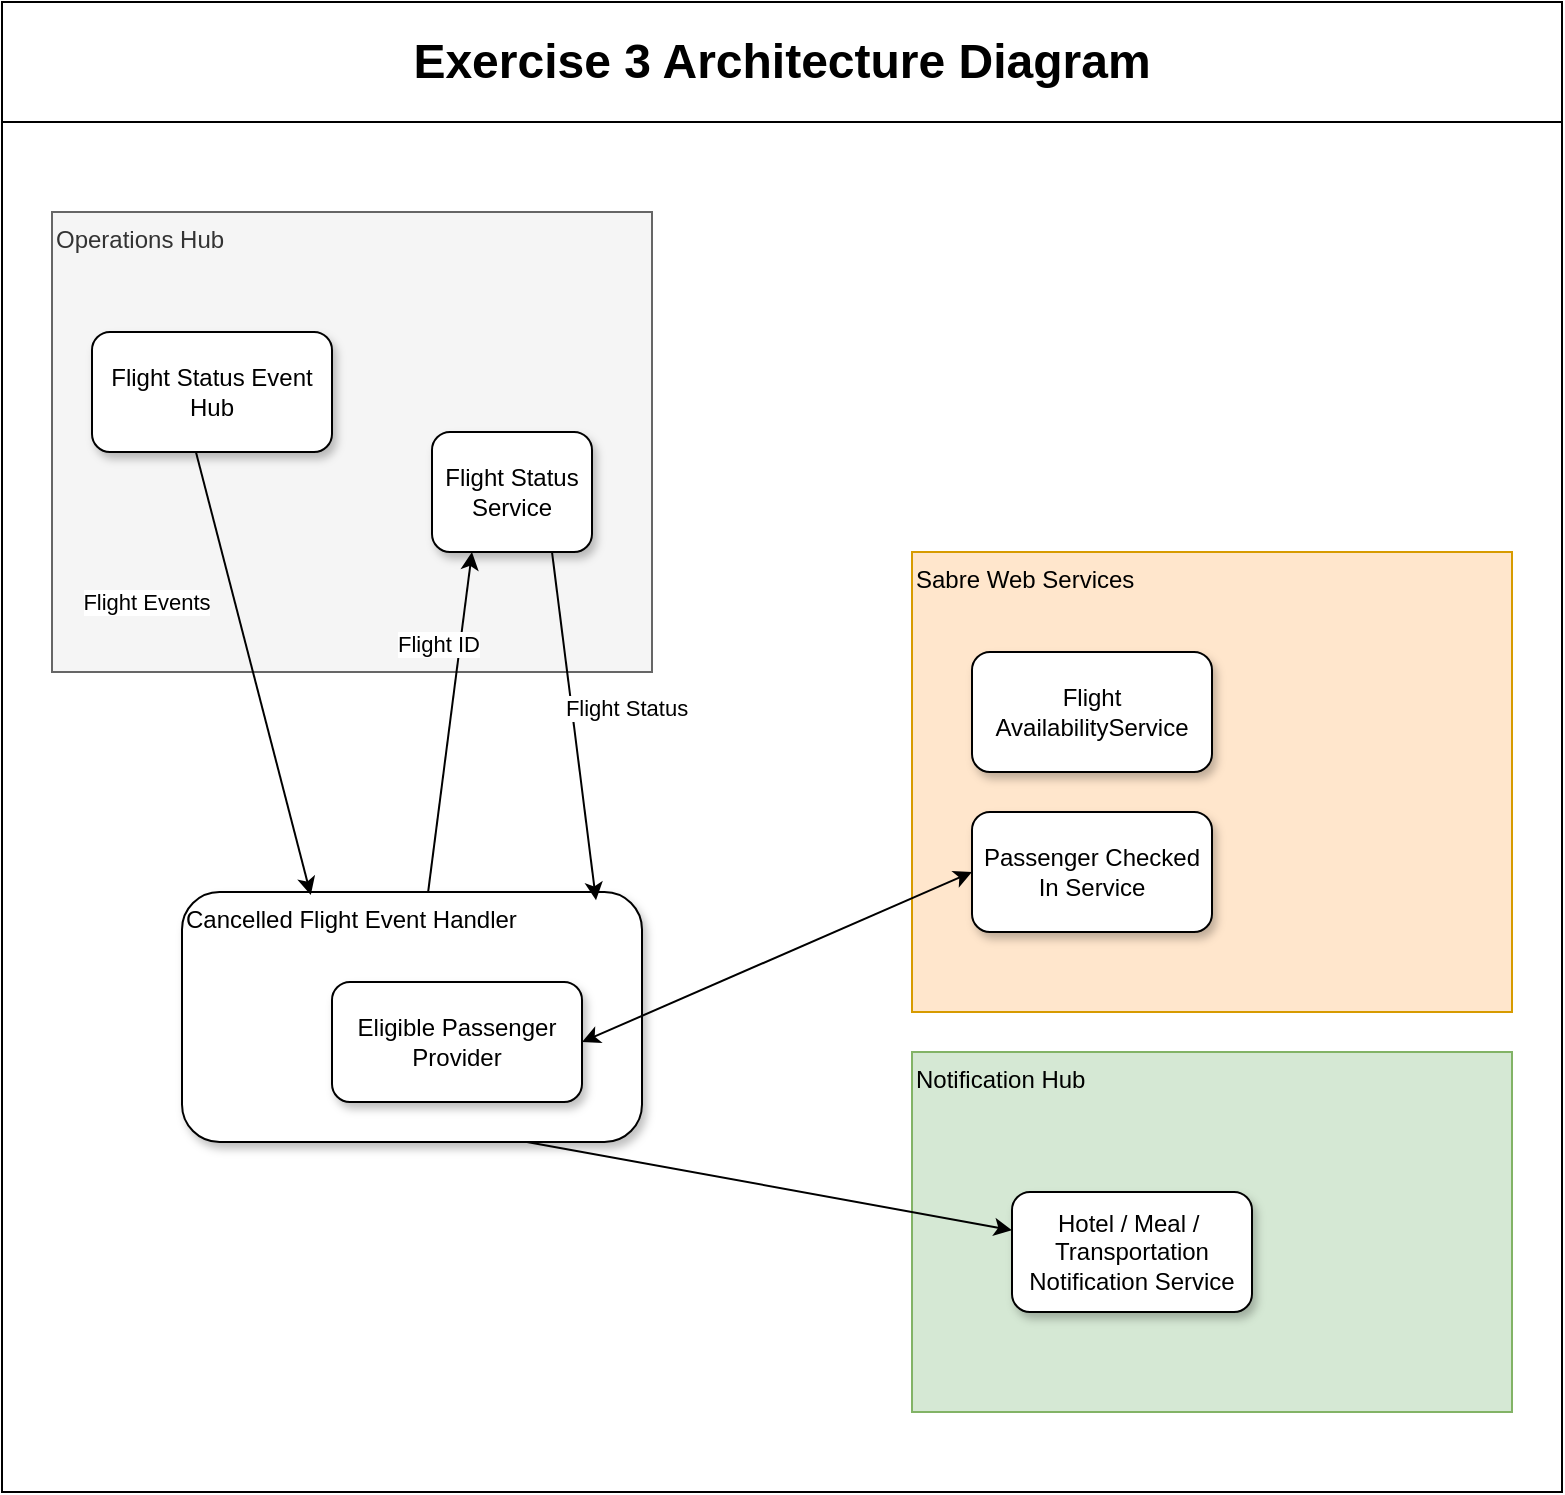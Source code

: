 <mxfile version="20.8.1" type="google"><diagram id="Fef7SF4z_SnB8I5rZrzQ" name="Page-1"><mxGraphModel grid="1" page="1" gridSize="10" guides="1" tooltips="1" connect="1" arrows="1" fold="1" pageScale="1" pageWidth="850" pageHeight="1100" math="0" shadow="0"><root><mxCell id="0"/><mxCell id="1" parent="0"/><mxCell id="4qy7018qNiuEugtdCYRR-12" value="" style="rounded=0;whiteSpace=wrap;html=1;fillColor=none;verticalAlign=top;align=left;" vertex="1" parent="1"><mxGeometry x="30" y="120" width="780" height="685" as="geometry"/></mxCell><mxCell id="4qy7018qNiuEugtdCYRR-9" value="Notification Hub" style="rounded=0;whiteSpace=wrap;html=1;verticalAlign=top;align=left;fillColor=#d5e8d4;strokeColor=#82b366;" vertex="1" parent="1"><mxGeometry x="485" y="585" width="300" height="180" as="geometry"/></mxCell><mxCell id="4qy7018qNiuEugtdCYRR-10" value="Operations Hub" style="rounded=0;whiteSpace=wrap;html=1;verticalAlign=top;align=left;fillColor=#f5f5f5;strokeColor=#666666;fontColor=#333333;" vertex="1" parent="1"><mxGeometry x="55" y="165" width="300" height="230" as="geometry"/></mxCell><mxCell id="4qy7018qNiuEugtdCYRR-6" value="Sabre Web Services" style="rounded=0;whiteSpace=wrap;html=1;verticalAlign=top;align=left;fillColor=#ffe6cc;strokeColor=#d79b00;" vertex="1" parent="1"><mxGeometry x="485" y="335" width="300" height="230" as="geometry"/></mxCell><mxCell id="aeB4U_nZehK2WbukV22P-5" value="Flight Status Service" style="rounded=1;whiteSpace=wrap;html=1;shadow=1;" vertex="1" parent="1"><mxGeometry x="245" y="275" width="80" height="60" as="geometry"/></mxCell><mxCell id="aeB4U_nZehK2WbukV22P-6" value="Hotel / Meal /&amp;nbsp; Transportation &lt;br&gt;Notification Service" style="rounded=1;whiteSpace=wrap;html=1;shadow=1;" vertex="1" parent="1"><mxGeometry x="535" y="655" width="120" height="60" as="geometry"/></mxCell><mxCell id="osHoJNqWQSYRzEGyUyBy-1" value="Cancelled Flight Event Handler" style="rounded=1;whiteSpace=wrap;html=1;shadow=1;verticalAlign=top;align=left;" vertex="1" parent="1"><mxGeometry x="120" y="505" width="230" height="125" as="geometry"/></mxCell><mxCell id="osHoJNqWQSYRzEGyUyBy-4" value="Eligible Passenger Provider" style="rounded=1;whiteSpace=wrap;html=1;shadow=1;" vertex="1" parent="1"><mxGeometry x="195" y="550" width="125" height="60" as="geometry"/></mxCell><mxCell id="osHoJNqWQSYRzEGyUyBy-6" value="" style="endArrow=classic;html=1;rounded=0;exitX=0.75;exitY=1;exitDx=0;exitDy=0;" edge="1" parent="1" source="osHoJNqWQSYRzEGyUyBy-1" target="aeB4U_nZehK2WbukV22P-6"><mxGeometry width="50" height="50" relative="1" as="geometry"><mxPoint x="515" y="965" as="sourcePoint"/><mxPoint x="565" y="915" as="targetPoint"/></mxGeometry></mxCell><mxCell id="osHoJNqWQSYRzEGyUyBy-9" value="" style="endArrow=classic;startArrow=classic;html=1;rounded=0;entryX=1;entryY=0.5;entryDx=0;entryDy=0;exitX=0;exitY=0.5;exitDx=0;exitDy=0;" edge="1" parent="1" source="4qy7018qNiuEugtdCYRR-8" target="osHoJNqWQSYRzEGyUyBy-4"><mxGeometry width="50" height="50" relative="1" as="geometry"><mxPoint x="131.25" y="835" as="sourcePoint"/><mxPoint x="235" y="835" as="targetPoint"/></mxGeometry></mxCell><mxCell id="osHoJNqWQSYRzEGyUyBy-3" value="Flight Events" style="endArrow=classic;html=1;rounded=0;entryX=0.28;entryY=0.012;entryDx=0;entryDy=0;entryPerimeter=0;exitX=0.433;exitY=1;exitDx=0;exitDy=0;exitPerimeter=0;" edge="1" parent="1" source="FkmL2bAF6ywzDe1T7-rF-1" target="osHoJNqWQSYRzEGyUyBy-1"><mxGeometry x="-0.42" y="-43" width="50" height="50" relative="1" as="geometry"><mxPoint x="115" y="455" as="sourcePoint"/><mxPoint x="375" y="535" as="targetPoint"/><mxPoint as="offset"/></mxGeometry></mxCell><mxCell id="FkmL2bAF6ywzDe1T7-rF-1" value="&lt;p&gt;Flight Status Event Hub&lt;/p&gt;" style="rounded=1;whiteSpace=wrap;html=1;shadow=1;" vertex="1" parent="1"><mxGeometry x="75" y="225" width="120" height="60" as="geometry"/></mxCell><mxCell id="4qy7018qNiuEugtdCYRR-2" value="" style="endArrow=classic;html=1;rounded=0;entryX=0.25;entryY=1;entryDx=0;entryDy=0;" edge="1" parent="1" source="osHoJNqWQSYRzEGyUyBy-1" target="aeB4U_nZehK2WbukV22P-5"><mxGeometry width="50" height="50" relative="1" as="geometry"><mxPoint x="385" y="555" as="sourcePoint"/><mxPoint x="435" y="505" as="targetPoint"/></mxGeometry></mxCell><mxCell id="4qy7018qNiuEugtdCYRR-3" value="Flight ID" style="edgeLabel;html=1;align=center;verticalAlign=middle;resizable=0;points=[];" connectable="0" vertex="1" parent="4qy7018qNiuEugtdCYRR-2"><mxGeometry x="0.147" y="-1" relative="1" as="geometry"><mxPoint x="-9" y="-27" as="offset"/></mxGeometry></mxCell><mxCell id="4qy7018qNiuEugtdCYRR-4" value="" style="endArrow=classic;html=1;rounded=0;exitX=0.75;exitY=1;exitDx=0;exitDy=0;entryX=0.9;entryY=0.033;entryDx=0;entryDy=0;entryPerimeter=0;" edge="1" parent="1" source="aeB4U_nZehK2WbukV22P-5" target="osHoJNqWQSYRzEGyUyBy-1"><mxGeometry width="50" height="50" relative="1" as="geometry"><mxPoint x="385" y="555" as="sourcePoint"/><mxPoint x="285" y="515" as="targetPoint"/></mxGeometry></mxCell><mxCell id="4qy7018qNiuEugtdCYRR-5" value="Flight Status" style="edgeLabel;html=1;align=center;verticalAlign=middle;resizable=0;points=[];" connectable="0" vertex="1" parent="4qy7018qNiuEugtdCYRR-4"><mxGeometry x="-0.107" y="4" relative="1" as="geometry"><mxPoint x="23" as="offset"/></mxGeometry></mxCell><mxCell id="4qy7018qNiuEugtdCYRR-7" value="Flight AvailabilityService" style="rounded=1;whiteSpace=wrap;html=1;shadow=1;" vertex="1" parent="1"><mxGeometry x="515" y="385" width="120" height="60" as="geometry"/></mxCell><mxCell id="4qy7018qNiuEugtdCYRR-8" value="Passenger Checked In Service" style="rounded=1;whiteSpace=wrap;html=1;shadow=1;" vertex="1" parent="1"><mxGeometry x="515" y="465" width="120" height="60" as="geometry"/></mxCell><mxCell id="4qy7018qNiuEugtdCYRR-13" value="&lt;h1&gt;Exercise 3 Architecture Diagram&lt;/h1&gt;" style="rounded=0;whiteSpace=wrap;html=1;" vertex="1" parent="1"><mxGeometry x="30" y="60" width="780" height="60" as="geometry"/></mxCell></root></mxGraphModel></diagram></mxfile>